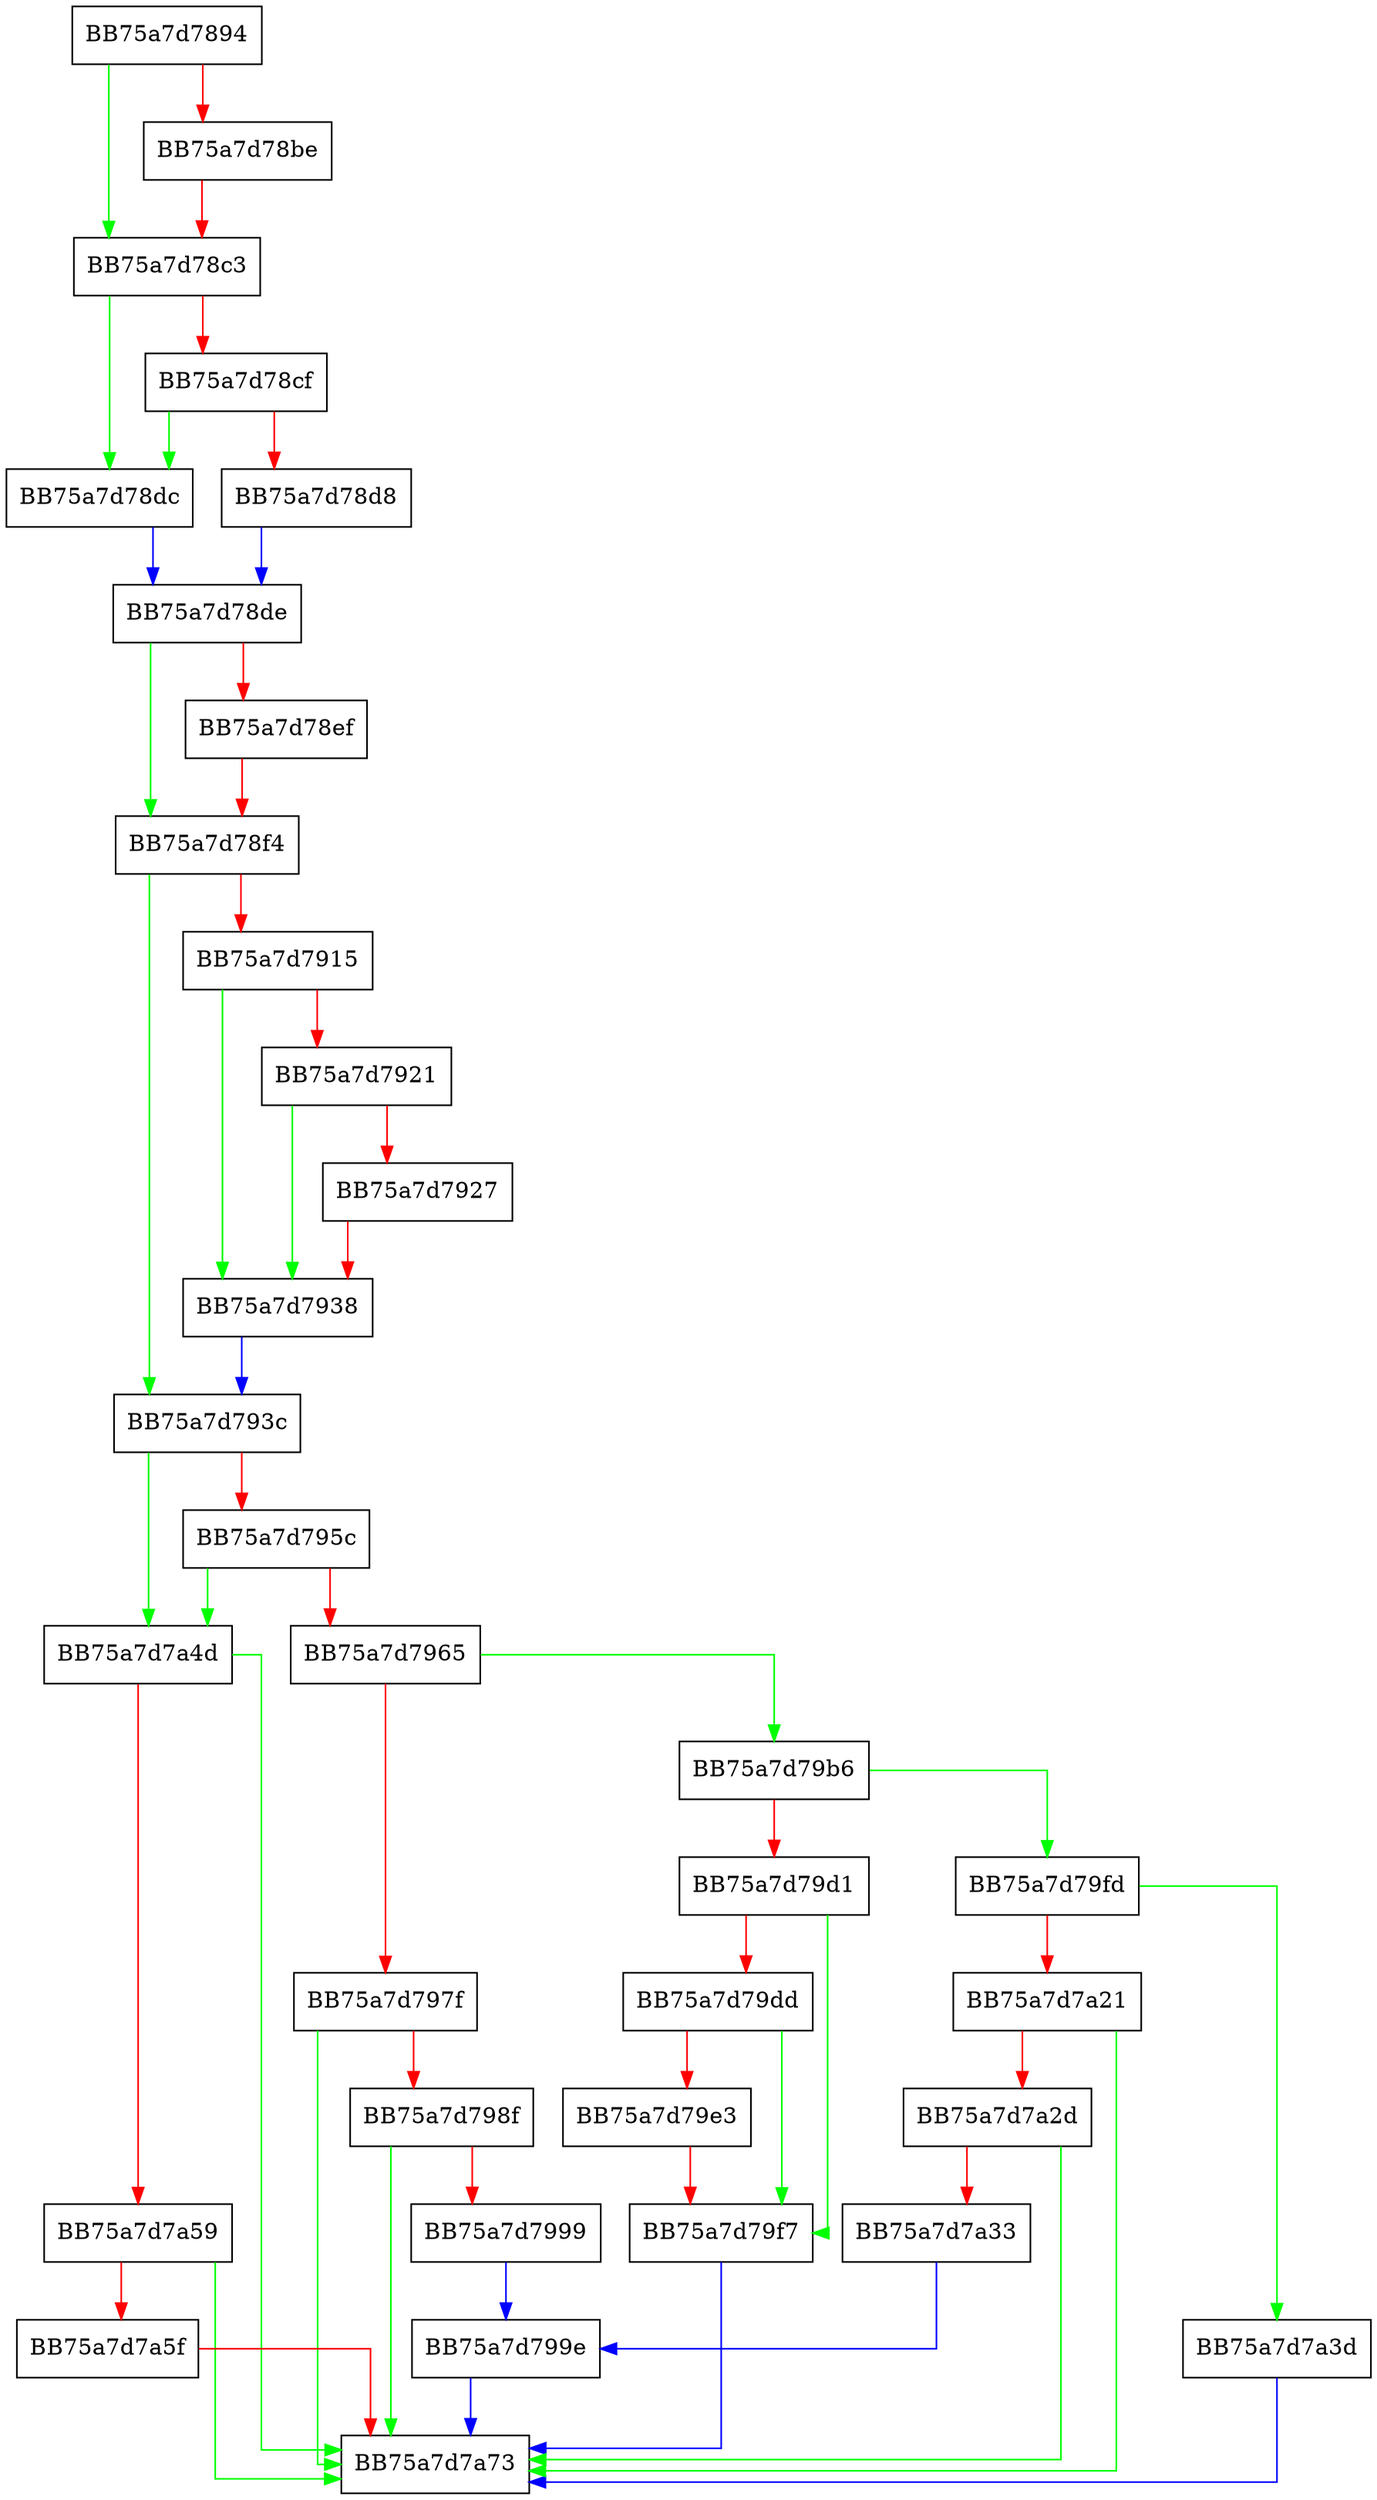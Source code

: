 digraph LoadOfflineHives {
  node [shape="box"];
  graph [splines=ortho];
  BB75a7d7894 -> BB75a7d78c3 [color="green"];
  BB75a7d7894 -> BB75a7d78be [color="red"];
  BB75a7d78be -> BB75a7d78c3 [color="red"];
  BB75a7d78c3 -> BB75a7d78dc [color="green"];
  BB75a7d78c3 -> BB75a7d78cf [color="red"];
  BB75a7d78cf -> BB75a7d78dc [color="green"];
  BB75a7d78cf -> BB75a7d78d8 [color="red"];
  BB75a7d78d8 -> BB75a7d78de [color="blue"];
  BB75a7d78dc -> BB75a7d78de [color="blue"];
  BB75a7d78de -> BB75a7d78f4 [color="green"];
  BB75a7d78de -> BB75a7d78ef [color="red"];
  BB75a7d78ef -> BB75a7d78f4 [color="red"];
  BB75a7d78f4 -> BB75a7d793c [color="green"];
  BB75a7d78f4 -> BB75a7d7915 [color="red"];
  BB75a7d7915 -> BB75a7d7938 [color="green"];
  BB75a7d7915 -> BB75a7d7921 [color="red"];
  BB75a7d7921 -> BB75a7d7938 [color="green"];
  BB75a7d7921 -> BB75a7d7927 [color="red"];
  BB75a7d7927 -> BB75a7d7938 [color="red"];
  BB75a7d7938 -> BB75a7d793c [color="blue"];
  BB75a7d793c -> BB75a7d7a4d [color="green"];
  BB75a7d793c -> BB75a7d795c [color="red"];
  BB75a7d795c -> BB75a7d7a4d [color="green"];
  BB75a7d795c -> BB75a7d7965 [color="red"];
  BB75a7d7965 -> BB75a7d79b6 [color="green"];
  BB75a7d7965 -> BB75a7d797f [color="red"];
  BB75a7d797f -> BB75a7d7a73 [color="green"];
  BB75a7d797f -> BB75a7d798f [color="red"];
  BB75a7d798f -> BB75a7d7a73 [color="green"];
  BB75a7d798f -> BB75a7d7999 [color="red"];
  BB75a7d7999 -> BB75a7d799e [color="blue"];
  BB75a7d799e -> BB75a7d7a73 [color="blue"];
  BB75a7d79b6 -> BB75a7d79fd [color="green"];
  BB75a7d79b6 -> BB75a7d79d1 [color="red"];
  BB75a7d79d1 -> BB75a7d79f7 [color="green"];
  BB75a7d79d1 -> BB75a7d79dd [color="red"];
  BB75a7d79dd -> BB75a7d79f7 [color="green"];
  BB75a7d79dd -> BB75a7d79e3 [color="red"];
  BB75a7d79e3 -> BB75a7d79f7 [color="red"];
  BB75a7d79f7 -> BB75a7d7a73 [color="blue"];
  BB75a7d79fd -> BB75a7d7a3d [color="green"];
  BB75a7d79fd -> BB75a7d7a21 [color="red"];
  BB75a7d7a21 -> BB75a7d7a73 [color="green"];
  BB75a7d7a21 -> BB75a7d7a2d [color="red"];
  BB75a7d7a2d -> BB75a7d7a73 [color="green"];
  BB75a7d7a2d -> BB75a7d7a33 [color="red"];
  BB75a7d7a33 -> BB75a7d799e [color="blue"];
  BB75a7d7a3d -> BB75a7d7a73 [color="blue"];
  BB75a7d7a4d -> BB75a7d7a73 [color="green"];
  BB75a7d7a4d -> BB75a7d7a59 [color="red"];
  BB75a7d7a59 -> BB75a7d7a73 [color="green"];
  BB75a7d7a59 -> BB75a7d7a5f [color="red"];
  BB75a7d7a5f -> BB75a7d7a73 [color="red"];
}